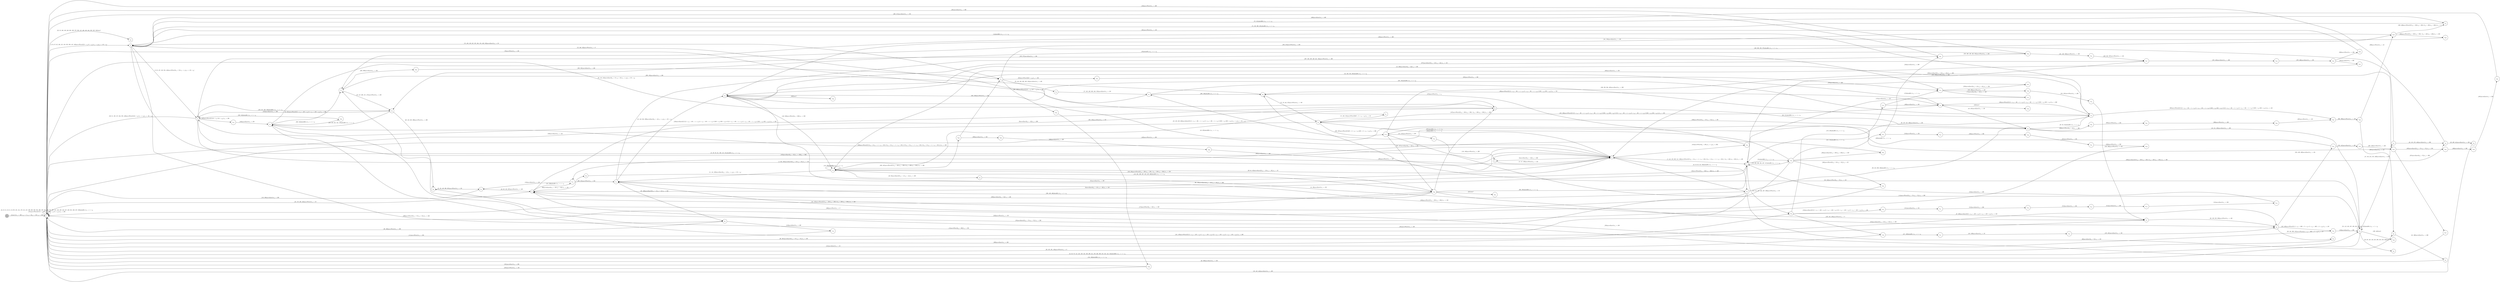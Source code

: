 digraph EFSM{
  graph [rankdir="LR", fontname="Latin Modern Math"];
  node [color="black", fillcolor="white", shape="circle", style="filled", fontname="Latin Modern Math"];
  edge [fontname="Latin Modern Math"];

  s0[fillcolor="gray", label=<s<sub>0</sub>>];
  s1[label=<s<sub>1</sub>>];
  s2[label=<s<sub>2</sub>>];
  s3[label=<s<sub>3</sub>>];
  s4[label=<s<sub>4</sub>>];
  s5[label=<s<sub>5</sub>>];
  s7[label=<s<sub>7</sub>>];
  s8[label=<s<sub>8</sub>>];
  s9[label=<s<sub>9</sub>>];
  s10[label=<s<sub>10</sub>>];
  s11[label=<s<sub>11</sub>>];
  s12[label=<s<sub>12</sub>>];
  s13[label=<s<sub>13</sub>>];
  s16[label=<s<sub>16</sub>>];
  s17[label=<s<sub>17</sub>>];
  s18[label=<s<sub>18</sub>>];
  s19[label=<s<sub>19</sub>>];
  s20[label=<s<sub>20</sub>>];
  s21[label=<s<sub>21</sub>>];
  s26[label=<s<sub>26</sub>>];
  s27[label=<s<sub>27</sub>>];
  s28[label=<s<sub>28</sub>>];
  s29[label=<s<sub>29</sub>>];
  s32[label=<s<sub>32</sub>>];
  s40[label=<s<sub>40</sub>>];
  s44[label=<s<sub>44</sub>>];
  s45[label=<s<sub>45</sub>>];
  s46[label=<s<sub>46</sub>>];
  s47[label=<s<sub>47</sub>>];
  s48[label=<s<sub>48</sub>>];
  s49[label=<s<sub>49</sub>>];
  s56[label=<s<sub>56</sub>>];
  s57[label=<s<sub>57</sub>>];
  s60[label=<s<sub>60</sub>>];
  s61[label=<s<sub>61</sub>>];
  s64[label=<s<sub>64</sub>>];
  s71[label=<s<sub>71</sub>>];
  s73[label=<s<sub>73</sub>>];
  s75[label=<s<sub>75</sub>>];
  s76[label=<s<sub>76</sub>>];
  s77[label=<s<sub>77</sub>>];
  s90[label=<s<sub>90</sub>>];
  s97[label=<s<sub>97</sub>>];
  s110[label=<s<sub>110</sub>>];
  s114[label=<s<sub>114</sub>>];
  s115[label=<s<sub>115</sub>>];
  s120[label=<s<sub>120</sub>>];
  s126[label=<s<sub>126</sub>>];
  s132[label=<s<sub>132</sub>>];
  s151[label=<s<sub>151</sub>>];
  s160[label=<s<sub>160</sub>>];
  s163[label=<s<sub>163</sub>>];
  s172[label=<s<sub>172</sub>>];
  s173[label=<s<sub>173</sub>>];
  s174[label=<s<sub>174</sub>>];
  s176[label=<s<sub>176</sub>>];
  s187[label=<s<sub>187</sub>>];
  s190[label=<s<sub>190</sub>>];
  s191[label=<s<sub>191</sub>>];
  s199[label=<s<sub>199</sub>>];
  s204[label=<s<sub>204</sub>>];
  s207[label=<s<sub>207</sub>>];
  s221[label=<s<sub>221</sub>>];
  s233[label=<s<sub>233</sub>>];
  s254[label=<s<sub>254</sub>>];
  s255[label=<s<sub>255</sub>>];
  s256[label=<s<sub>256</sub>>];
  s257[label=<s<sub>257</sub>>];
  s278[label=<s<sub>278</sub>>];
  s282[label=<s<sub>282</sub>>];
  s284[label=<s<sub>284</sub>>];
  s303[label=<s<sub>303</sub>>];
  s315[label=<s<sub>315</sub>>];
  s322[label=<s<sub>322</sub>>];
  s326[label=<s<sub>326</sub>>];
  s333[label=<s<sub>333</sub>>];
  s335[label=<s<sub>335</sub>>];
  s336[label=<s<sub>336</sub>>];
  s365[label=<s<sub>365</sub>>];
  s366[label=<s<sub>366</sub>>];
  s377[label=<s<sub>377</sub>>];
  s378[label=<s<sub>378</sub>>];
  s379[label=<s<sub>379</sub>>];
  s380[label=<s<sub>380</sub>>];
  s385[label=<s<sub>385</sub>>];
  s389[label=<s<sub>389</sub>>];
  s390[label=<s<sub>390</sub>>];
  s394[label=<s<sub>394</sub>>];
  s395[label=<s<sub>395</sub>>];
  s396[label=<s<sub>396</sub>>];
  s417[label=<s<sub>417</sub>>];
  s418[label=<s<sub>418</sub>>];
  s431[label=<s<sub>431</sub>>];
  s467[label=<s<sub>467</sub>>];
  s474[label=<s<sub>474</sub>>];
  s495[label=<s<sub>495</sub>>];
  s496[label=<s<sub>496</sub>>];
  s497[label=<s<sub>497</sub>>];
  s510[label=<s<sub>510</sub>>];
  s511[label=<s<sub>511</sub>>];
  s512[label=<s<sub>512</sub>>];
  s513[label=<s<sub>513</sub>>];
  s514[label=<s<sub>514</sub>>];
  s515[label=<s<sub>515</sub>>];
  s519[label=<s<sub>519</sub>>];
  s520[label=<s<sub>520</sub>>];
  s521[label=<s<sub>521</sub>>];
  s522[label=<s<sub>522</sub>>];

  s0->s1[label=<<i> [1]start:2/o<sub>1</sub> := 200, o<sub>2</sub> := 3, o<sub>3</sub> := 0&#91;r<sub>3</sub> := 150, r<sub>2</sub> := 250&#93;</i>>];
  s4->s5[label=<<i> [5]moveEast:0&#91;r<sub>3</sub> &gt; -33&#93;/o<sub>1</sub> := 200</i>>];
  s7->s8[label=<<i> [8]moveEast:0&#91;r<sub>3</sub> &gt; -33, r<sub>3</sub> &gt; -33&#93;/o<sub>1</sub> := 150</i>>];
  s8->s9[label=<<i> [9]moveEast:0&#91;r<sub>3</sub> &gt; -33&#93;/o<sub>1</sub> := 200</i>>];
  s10->s11[label=<<i> [11, 141, 223]moveEast:0&#91;r<sub>3</sub> &gt; -2&#93;/o<sub>1</sub> := r<sub>2</sub>&#91;r<sub>2</sub> := 50 + r<sub>2</sub>&#93;</i>>];
  s12->s13[label=<<i> [13, 330]moveEast:0&#91;r<sub>3</sub> &gt; 46&#93;/o<sub>1</sub> := 400</i>>];
  s13->s2[label=<<i> [14]shieldHit:1/o<sub>1</sub> := -1 + i<sub>0</sub></i>>];
  s2->s4[label=<<i> [15, 38, 83, 211, 382, 413, 451]alienHit:1/o<sub>1</sub> := 1 + i<sub>0</sub></i>>];
  s16->s17[label=<<i> [17]moveWest:0&#91;r<sub>2</sub> &gt; 302&#93;/o<sub>1</sub> := 350</i>>];
  s17->s18[label=<<i> [18, 281]moveWest:0&#91;!(2 &times; r<sub>3</sub> &gt; -150 + r<sub>2</sub>&or;2 &times; r<sub>3</sub> &gt; -150 + r<sub>2</sub>)&#93;/o<sub>1</sub> := 300</i>>];
  s1->s26[label=<<i> [26, 267]moveEast:0&#91;!(r<sub>3</sub> &gt; 75&or;r<sub>3</sub> &gt; 75)&#93;/o<sub>1</sub> := 100</i>>];
  s26->s27[label=<<i> [27, 268]moveEast:0&#91;!(2 &times; r<sub>3</sub> &gt; -150 + r<sub>2</sub>&or;2 &times; r<sub>3</sub> &gt; -150 + r<sub>2</sub>)&#93;/o<sub>1</sub> := 150</i>>];
  s10->s40[label=<<i> [40, 85]moveEast:0&#91;!(r<sub>3</sub> &gt; -2&or;r<sub>3</sub> &gt; -2)&#93;/o<sub>1</sub> := 100</i>>];
  s40->s16[label=<<i> [41, 86]moveEast:0/o<sub>1</sub> := 150</i>>];
  s16->s4[label=<<i> [42]moveWest:0&#91;!(r<sub>2</sub> &gt; 302&or;r<sub>2</sub> &gt; 302)&#93;/o<sub>1</sub> := 100</i>>];
  s4->s12[label=<<i> [43, 325]shieldHit:1/o<sub>1</sub> := -1 + i<sub>0</sub></i>>];
  s12->s44[label=<<i> [44, 162, 164, 225]alienHit:1/o<sub>1</sub> := 1 + i<sub>0</sub></i>>];
  s44->s45[label=<<i> [45, 437]moveEast:0/o<sub>1</sub> := 150</i>>];
  s46->s56[label=<<i> [56, 243]moveWest:0&#91;r<sub>3</sub> &gt; 75&#93;/o<sub>1</sub> := 150</i>>];
  s57->s4[label=<<i> [58]shieldHit:1/o<sub>1</sub> := -1 + i<sub>0</sub></i>>];
  s16->s60[label=<<i> [60]moveEast:0&#91;r<sub>3</sub> &gt; 75&#93;/o<sub>1</sub> := 150</i>>];
  s60->s61[label=<<i> [61, 368]moveEast:0/o<sub>1</sub> := 200</i>>];
  s61->s1[label=<<i> [62, 369]moveEast:0/o<sub>1</sub> := 250</i>>];
  s9->s45[label=<<i> [66, 311]shieldHit:1/o<sub>1</sub> := -1 + i<sub>0</sub></i>>];
  s13->s44[label=<<i> [68]moveWest:0&#91;!(!(2 &times; r<sub>3</sub> &gt; -96 + -1 &times; r<sub>2</sub>&or;2 &times; r<sub>3</sub> &gt; -96 + -1 &times; r<sub>2</sub>)&or;!(350 &gt; r<sub>2</sub>&or;350 &gt; r<sub>2</sub>))&#93;/o<sub>1</sub> := 200</i>>];
  s44->s56[label=<<i> [69]moveWest:0&#91;!(!(2 &times; r<sub>3</sub> &gt; -96 + -1 &times; r<sub>2</sub>&or;2 &times; r<sub>3</sub> &gt; -96 + -1 &times; r<sub>2</sub>)&or;!(350 &gt; r<sub>2</sub>&or;350 &gt; r<sub>2</sub>))&#93;/o<sub>1</sub> := 150</i>>];
  s56->s57[label=<<i> [57, 70, 244, 537]moveWest:0/o<sub>1</sub> := 100</i>>];
  s2->s73[label=<<i> [73, 101]shieldHit:1/o<sub>1</sub> := -1 + i<sub>0</sub></i>>];
  s77->s1[label=<<i> [78]moveWest:0/o<sub>1</sub> := 100</i>>];
  s4->s10[label=<<i> [39, 84, 452]moveEast:0&#91;!(r<sub>3</sub> &gt; -33&or;r<sub>3</sub> &gt; -33)&#93;/o<sub>1</sub> := 50</i>>];
  s16->s20[label=<<i> [87]moveEast:0&#91;!(r<sub>3</sub> &gt; 75&or;r<sub>3</sub> &gt; 75)&#93;/o<sub>1</sub> := 200</i>>];
  s8->s90[label=<<i> [90]moveEast:0&#91;!(r<sub>3</sub> &gt; -33&or;r<sub>3</sub> &gt; -33)&#93;/o<sub>1</sub> := 150</i>>];
  s90->s4[label=<<i> [91]moveEast:0/o<sub>1</sub> := 200</i>>];
  s4->s16[label=<<i> [16, 59, 92, 212, 392]alienHit:1/o<sub>1</sub> := 1 + i<sub>0</sub></i>>];
  s7->s11[label=<<i> [96, 108]moveEast:0&#91;!(r<sub>3</sub> &gt; -33&or;r<sub>3</sub> &gt; -33)&#93;/o<sub>1</sub> := 300</i>>];
  s11->s97[label=<<i> [97, 109]moveEast:0&#91;!(r<sub>3</sub> &gt; -2&or;r<sub>3</sub> &gt; -2)&#93;/o<sub>1</sub> := 350</i>>];
  s97->s1[label=<<i> [98, 500]moveWest:0/o<sub>1</sub> := 300</i>>];
  s97->s110[label=<<i> [110]moveEast:0/o<sub>1</sub> := 400</i>>];
  s110->s1[label=<<i> [111]moveWest:0/o<sub>1</sub> := 350</i>>];
  s46->s114[label=<<i> [114]moveWest:0&#91;!(r<sub>3</sub> &gt; 75&or;r<sub>3</sub> &gt; 75)&#93;/o<sub>1</sub> := 300</i>>];
  s114->s115[label=<<i> [115, 167]moveWest:0/o<sub>1</sub> := 250</i>>];
  s115->s5[label=<<i> [116, 168]moveWest:0/o<sub>1</sub> := 200</i>>];
  s5->s4[label=<<i> [6, 117, 169]moveWest:0/o<sub>1</sub> := 150</i>>];
  s4->s7[label=<<i> [7, 118, 170, 383, 414, 486]moveWest:0&#91;!(!(r<sub>3</sub> &gt; 2&or;r<sub>2</sub> + -1 &times; r<sub>3</sub> &gt; 251)&or;!(r<sub>3</sub> &gt; 2&or;r<sub>2</sub> + -1 &times; r<sub>3</sub> &gt; 251)), !(r<sub>3</sub> &gt; 201&or;r<sub>3</sub> &gt; 201)&#93;/o<sub>1</sub> := 100</i>>];
  s26->s120[label=<<i> [120, 416, 488]moveWest:0/o<sub>1</sub> := 0</i>>];
  s120->s1[label=<<i> [121]moveEast:0/o<sub>1</sub> := 50</i>>];
  s1->s9[label=<<i> [65, 124, 218]moveEast:0&#91;r<sub>3</sub> &gt; 75, r<sub>3</sub> &gt; 75&#93;/o<sub>1</sub> := r<sub>2</sub>&#91;r<sub>2</sub> := 50 + r<sub>2</sub>&#93;</i>>];
  s10->s126[label=<<i> [126, 294]moveWest:0&#91;!(r<sub>2</sub> &gt; 350&or;r<sub>2</sub> &gt; 350), !(r<sub>2</sub> &gt; 350&or;r<sub>2</sub> &gt; 350)&#93;/o<sub>1</sub> := 250</i>>];
  s126->s9[label=<<i> [127]moveWest:0&#91;!(r<sub>2</sub> &gt; 350&or;r<sub>2</sub> &gt; 350), !(r<sub>2</sub> &gt; 350&or;r<sub>2</sub> &gt; 350)&#93;/o<sub>1</sub> := 200</i>>];
  s9->s3[label=<<i> [128]moveEast:0&#91;!(!(!(2 &times; r<sub>3</sub> &gt; -96 + -1 &times; r<sub>2</sub>&or;2 &times; r<sub>3</sub> &gt; -96 + -1 &times; r<sub>2</sub>)&or;!(350 &gt; r<sub>2</sub>&or;350 &gt; r<sub>2</sub>))&or;!(!(2 &times; r<sub>3</sub> &gt; -96 + -1 &times; r<sub>2</sub>&or;2 &times; r<sub>3</sub> &gt; -96 + -1 &times; r<sub>2</sub>)&or;!(350 &gt; r<sub>2</sub>&or;350 &gt; r<sub>2</sub>)))&#93;/o<sub>1</sub> := 250</i>>];
  s3->s19[label=<<i> [129, 275, 320, 340]shieldHit:1/o<sub>1</sub> := -1 + i<sub>0</sub></i>>];
  s17->s28[label=<<i> [131, 479]moveWest:0&#91;!(!(2 &times; r<sub>3</sub> &gt; -150 + r<sub>2</sub>&or;2 &times; r<sub>3</sub> &gt; -150 + r<sub>2</sub>)&or;!(2 &times; r<sub>3</sub> &gt; -150 + r<sub>2</sub>&or;2 &times; r<sub>3</sub> &gt; -150 + r<sub>2</sub>))&#93;/o<sub>1</sub> := 200</i>>];
  s28->s132[label=<<i> [132, 480]moveWest:0&#91;!(-2 &times; r<sub>3</sub> &gt; -902 + 2 &times; r<sub>2</sub>&or;-2 &times; r<sub>3</sub> &gt; -902 + 2 &times; r<sub>2</sub>)&#93;/o<sub>1</sub> := 150</i>>];
  s132->s46[label=<<i> [133]moveEast:0/o<sub>1</sub> := 200</i>>];
  s46->s1[label=<<i> [134, 526]shieldHit:1/o<sub>1</sub> := -1 + i<sub>0</sub></i>>];
  s2->s3[label=<<i> [3, 35, 137, 156, 354, 448]moveWest:0&#91;r<sub>3</sub> &gt; 75&#93;/o<sub>1</sub> := r<sub>3</sub>&#91;r<sub>3</sub> := -50 + r<sub>3</sub>&#93;</i>>];
  s12->s10[label=<<i> [143, 332]moveWest:0&#91;r<sub>2</sub> &gt; 250&#93;/o<sub>1</sub> := 350</i>>];
  s10->s10[label=<<i> [144, 200]shieldHit:1/o<sub>1</sub> := -1 + i<sub>0</sub></i>>];
  s126->s18[label=<<i> [146, 470]moveWest:0&#91;!(!(r<sub>2</sub> &gt; 350&or;r<sub>2</sub> &gt; 350)&or;!(r<sub>2</sub> &gt; 350&or;r<sub>2</sub> &gt; 350))&#93;/o<sub>1</sub> := 300</i>>];
  s8->s151[label=<<i> [151, 230]alienHit:1/o<sub>1</sub> := 1 + i<sub>0</sub></i>>];
  s151->s21[label=<<i> [152]moveEast:0/o<sub>1</sub> := 150</i>>];
  s21->s1[label=<<i> [153, 308]moveEast:0/o<sub>1</sub> := 200</i>>];
  s3->s1[label=<<i> [36, 81, 138, 157, 344, 355, 449]moveWest:0&#91;124 &gt; r<sub>3</sub>&#93;/o<sub>1</sub> := r<sub>3</sub>&#91;r<sub>3</sub> := -50 + r<sub>3</sub>&#93;</i>>];
  s160->s12[label=<<i> [161, 376]moveEast:0/o<sub>1</sub> := 100</i>>];
  s44->s163[label=<<i> [163]win:0</i>>];
  s44->s57[label=<<i> [165, 226]moveWest:0&#91;!(!(!(2 &times; r<sub>3</sub> &gt; -96 + -1 &times; r<sub>2</sub>&or;2 &times; r<sub>3</sub> &gt; -96 + -1 &times; r<sub>2</sub>)&or;!(350 &gt; r<sub>2</sub>&or;350 &gt; r<sub>2</sub>))&or;!(!(2 &times; r<sub>3</sub> &gt; -96 + -1 &times; r<sub>2</sub>&or;2 &times; r<sub>3</sub> &gt; -96 + -1 &times; r<sub>2</sub>)&or;!(350 &gt; r<sub>2</sub>&or;350 &gt; r<sub>2</sub>)))&#93;/o<sub>1</sub> := 350</i>>];
  s57->s114[label=<<i> [166, 227]moveWest:0&#91;!(849 &gt; 2 &times; r<sub>2</sub> + r<sub>3</sub>&or;849 &gt; 2 &times; r<sub>2</sub> + r<sub>3</sub>)&#93;/o<sub>1</sub> := 300</i>>];
  s7->s26[label=<<i> [119, 171, 415, 434, 487, 509]moveWest:0/o<sub>1</sub> := 50</i>>];
  s26->s172[label=<<i> [172, 435]alienHit:1/o<sub>1</sub> := 1 + i<sub>0</sub></i>>];
  s172->s173[label=<<i> [173]alienHit:1/o<sub>1</sub> := 1 + i<sub>0</sub></i>>];
  s173->s174[label=<<i> [174]moveEast:0&#91;r<sub>3</sub> &gt; 53&#93;/o<sub>1</sub> := 100</i>>];
  s174->s7[label=<<i> [175]moveEast:0/o<sub>1</sub> := 150</i>>];
  s176->s8[label=<<i> [177]moveWest:0&#91;r<sub>3</sub> &gt; 53&#93;/o<sub>1</sub> := 100</i>>];
  s8->s1[label=<<i> [23, 178, 238, 482]moveWest:0/o<sub>1</sub> := 50</i>>];
  s48->s3[label=<<i> [186, 274]moveWest:0/o<sub>1</sub> := 250</i>>];
  s3->s187[label=<<i> [187]moveWest:0&#91;!(124 &gt; r<sub>3</sub>&or;124 &gt; r<sub>3</sub>)&#93;/o<sub>1</sub> := 200</i>>];
  s187->s17[label=<<i> [188]moveEast:0/o<sub>1</sub> := 250</i>>];
  s17->s173[label=<<i> [189, 277]moveEast:0/o<sub>1</sub> := 300</i>>];
  s173->s190[label=<<i> [190, 286]moveWest:0/o<sub>1</sub> := 250</i>>];
  s190->s191[label=<<i> [191, 287]moveWest:0/o<sub>1</sub> := 200</i>>];
  s191->s27[label=<<i> [192, 288]moveWest:0/o<sub>1</sub> := 150</i>>];
  s46->s199[label=<<i> [199, 446]win:0</i>>];
  s126->s7[label=<<i> [202, 295]shieldHit:1/o<sub>1</sub> := -1 + i<sub>0</sub></i>>];
  s176->s204[label=<<i> [204]moveEast:0&#91;!(r<sub>2</sub> &gt; 350&or;r<sub>2</sub> &gt; 350)&#93;/o<sub>1</sub> := 350</i>>];
  s204->s151[label=<<i> [205]moveEast:0/o<sub>1</sub> := 400</i>>];
  s151->s11[label=<<i> [206, 231]moveWest:0/o<sub>1</sub> := 350</i>>];
  s207->s1[label=<<i> [208, 317]moveEast:0/o<sub>1</sub> := 350</i>>];
  s46->s47[label=<<i> [47, 184, 215, 272, 439]moveEast:0/o<sub>1</sub> := 250</i>>];
  s47->s1[label=<<i> [216]moveWest:0/o<sub>1</sub> := 200</i>>];
  s126->s221[label=<<i> [221]win:0</i>>];
  s9->s10[label=<<i> [10, 125, 219, 222]moveEast:0&#91;!(!(2 &times; r<sub>3</sub> &gt; -96 + -1 &times; r<sub>2</sub>&or;2 &times; r<sub>3</sub> &gt; -96 + -1 &times; r<sub>2</sub>)&or;!(350 &gt; r<sub>2</sub>&or;350 &gt; r<sub>2</sub>))&#93;/o<sub>1</sub> := r<sub>2</sub>&#91;r<sub>2</sub> := 50 + r<sub>2</sub>&#93;</i>>];
  s11->s12[label=<<i> [12, 142, 224, 329]moveEast:0&#91;r<sub>3</sub> &gt; -2&#93;/o<sub>1</sub> := r<sub>2</sub>&#91;r<sub>2</sub> := 50 + r<sub>2</sub>&#93;</i>>];
  s114->s126[label=<<i> [228, 427]moveEast:0&#91;r<sub>3</sub> &gt; 53&#93;/o<sub>1</sub> := 350</i>>];
  s126->s8[label=<<i> [229]moveEast:0&#91;r<sub>3</sub> &gt; 53&#93;/o<sub>1</sub> := 400</i>>];
  s11->s207[label=<<i> [207, 232, 259, 429, 461, 504]moveWest:0/o<sub>1</sub> := 300</i>>];
  s233->s19[label=<<i> [234]alienHit:1/o<sub>1</sub> := 1 + i<sub>0</sub></i>>];
  s20->s21[label=<<i> [21, 88, 149, 236, 307]moveWest:0/o<sub>1</sub> := 150</i>>];
  s21->s8[label=<<i> [22, 89, 150, 237]moveWest:0/o<sub>1</sub> := 100</i>>];
  s57->s71[label=<<i> [71, 245, 531]moveWest:0&#91;849 &gt; 2 &times; r<sub>2</sub> + r<sub>3</sub>&#93;/o<sub>1</sub> := 50</i>>];
  s71->s2[label=<<i> [72, 246, 532]moveWest:0/o<sub>1</sub> := 0</i>>];
  s12->s27[label=<<i> [252]moveWest:0&#91;!(r<sub>2</sub> &gt; 250&or;r<sub>2</sub> &gt; 250)&#93;/o<sub>1</sub> := 150</i>>];
  s27->s28[label=<<i> [28, 193, 253, 289]moveWest:0/o<sub>1</sub> := 100</i>>];
  s28->s254[label=<<i> [254, 420, 492]moveEast:0/o<sub>1</sub> := 150</i>>];
  s254->s255[label=<<i> [255, 421]moveEast:0/o<sub>1</sub> := 200</i>>];
  s255->s256[label=<<i> [256, 422]moveEast:0/o<sub>1</sub> := 250</i>>];
  s256->s257[label=<<i> [257]moveEast:0&#91;r<sub>3</sub> &gt; 75&#93;/o<sub>1</sub> := 300</i>>];
  s257->s11[label=<<i> [258]moveEast:0/o<sub>1</sub> := 350</i>>];
  s233->s1[label=<<i> [261]moveEast:0/o<sub>1</sub> := 300</i>>];
  s27->s1[label=<<i> [269]moveEast:0/o<sub>1</sub> := 200</i>>];
  s173->s278[label=<<i> [278]moveEast:0&#91;!(r<sub>3</sub> &gt; 53&or;r<sub>3</sub> &gt; 53)&#93;/o<sub>1</sub> := 350</i>>];
  s278->s4[label=<<i> [279]moveEast:0/o<sub>1</sub> := 400</i>>];
  s4->s17[label=<<i> [280]moveWest:0&#91;!(!(!(r<sub>3</sub> &gt; 2&or;r<sub>2</sub> + -1 &times; r<sub>3</sub> &gt; 251)&or;!(r<sub>3</sub> &gt; 2&or;r<sub>2</sub> + -1 &times; r<sub>3</sub> &gt; 251))&or;!(!(r<sub>3</sub> &gt; 2&or;r<sub>2</sub> + -1 &times; r<sub>3</sub> &gt; 251)&or;!(r<sub>3</sub> &gt; 2&or;r<sub>2</sub> + -1 &times; r<sub>3</sub> &gt; 251)))&#93;/o<sub>1</sub> := 350</i>>];
  s18->s282[label=<<i> [282, 300]moveEast:0/o<sub>1</sub> := 350</i>>];
  s282->s75[label=<<i> [283, 301]moveEast:0/o<sub>1</sub> := 400</i>>];
  s75->s284[label=<<i> [284]moveWest:0&#91;347 &gt; r<sub>2</sub>&#93;/o<sub>1</sub> := 350</i>>];
  s284->s173[label=<<i> [285]moveWest:0/o<sub>1</sub> := 300</i>>];
  s28->s29[label=<<i> [29, 194, 290, 455]moveWest:0&#91;-2 &times; r<sub>3</sub> &gt; -902 + 2 &times; r<sub>2</sub>&#93;/o<sub>1</sub> := 50</i>>];
  s29->s1[label=<<i> [30, 195, 291, 456]moveWest:0/o<sub>1</sub> := 0</i>>];
  s7->s176[label=<<i> [176, 203, 296, 384, 407, 517]alienHit:1/o<sub>1</sub> := 1 + i<sub>0</sub></i>>];
  s176->s77[label=<<i> [297]shieldHit:1/o<sub>1</sub> := -1 + i<sub>0</sub></i>>];
  s56->s18[label=<<i> [299, 476]moveEast:0/o<sub>1</sub> := 300</i>>];
  s160->s303[label=<<i> [303]moveWest:0&#91;!(r<sub>2</sub> &gt; 350&or;r<sub>2</sub> &gt; 350), !(r<sub>2</sub> &gt; 403&or;r<sub>2</sub> &gt; 403)&#93;/o<sub>1</sub> := 350</i>>];
  s303->s18[label=<<i> [304]moveWest:0/o<sub>1</sub> := 300</i>>];
  s18->s19[label=<<i> [19, 147, 305, 471, 477]moveWest:0/o<sub>1</sub> := 250</i>>];
  s19->s20[label=<<i> [20, 148, 235, 306]moveWest:0/o<sub>1</sub> := 200</i>>];
  s46->s64[label=<<i> [64, 80, 123, 140, 210, 293, 310, 319, 346]lose:0</i>>];
  s45->s13[label=<<i> [67, 94, 312]alienHit:1/o<sub>1</sub> := 1 + i<sub>0</sub></i>>];
  s7->s176[label=<<i> [314]shieldHit:1/o<sub>1</sub> := -1 + i<sub>0</sub></i>>];
  s176->s315[label=<<i> [315, 518]alienHit:1/o<sub>1</sub> := 1 + i<sub>0</sub></i>>];
  s315->s207[label=<<i> [316]moveEast:0/o<sub>1</sub> := 300</i>>];
  s17->s322[label=<<i> [322, 342]shieldHit:1/o<sub>1</sub> := -1 + i<sub>0</sub></i>>];
  s322->s3[label=<<i> [323, 343]alienHit:1/o<sub>1</sub> := 1 + i<sub>0</sub></i>>];
  s12->s326[label=<<i> [326]lose:0</i>>];
  s13->s12[label=<<i> [251, 331]alienHit:1/o<sub>1</sub> := 1 + i<sub>0</sub></i>>];
  s10->s333[label=<<i> [333, 347]moveWest:0&#91;!(!(r<sub>2</sub> &gt; 350&or;r<sub>2</sub> &gt; 350)&or;!(r<sub>2</sub> &gt; 350&or;r<sub>2</sub> &gt; 350))&#93;/o<sub>1</sub> := 300</i>>];
  s333->s75[label=<<i> [334, 348]moveWest:0/o<sub>1</sub> := 250</i>>];
  s75->s335[label=<<i> [335, 349]moveWest:0&#91;!(347 &gt; r<sub>2</sub>&or;347 &gt; r<sub>2</sub>)&#93;/o<sub>1</sub> := 200</i>>];
  s335->s336[label=<<i> [336, 350]moveWest:0/o<sub>1</sub> := 150</i>>];
  s336->s1[label=<<i> [337]moveWest:0/o<sub>1</sub> := 100</i>>];
  s19->s17[label=<<i> [130, 276, 321, 341, 478]alienHit:1/o<sub>1</sub> := 1 + i<sub>0</sub></i>>];
  s336->s1[label=<<i> [351]moveEast:0/o<sub>1</sub> := 200</i>>];
  s1->s2[label=<<i> [2, 34, 37, 82, 136, 155, 158, 353, 356, 447, 450]moveWest:0&#91;!(0 &gt; r<sub>3</sub>&or;0 &gt; r<sub>3</sub>)&#93;/o<sub>1</sub> := r<sub>3</sub>&#91;r<sub>3</sub> := -50 + r<sub>3</sub>&#93;</i>>];
  s75->s160[label=<<i> [160, 302, 358, 375]alienHit:1/o<sub>1</sub> := 1 + i<sub>0</sub></i>>];
  s160->s73[label=<<i> [359, 400]moveWest:0&#91;!(!(r<sub>2</sub> &gt; 350&or;r<sub>2</sub> &gt; 350)&or;!(r<sub>2</sub> &gt; 350&or;r<sub>2</sub> &gt; 350))&#93;/o<sub>1</sub> := 0</i>>];
  s73->s2[label=<<i> [74, 102, 360, 401]alienHit:1/o<sub>1</sub> := 1 + i<sub>0</sub></i>>];
  s77->s13[label=<<i> [106, 250, 364, 405]moveEast:0/o<sub>1</sub> := 200</i>>];
  s13->s365[label=<<i> [365]moveWest:0&#91;!(!(!(2 &times; r<sub>3</sub> &gt; -96 + -1 &times; r<sub>2</sub>&or;2 &times; r<sub>3</sub> &gt; -96 + -1 &times; r<sub>2</sub>)&or;!(350 &gt; r<sub>2</sub>&or;350 &gt; r<sub>2</sub>))&or;!(!(2 &times; r<sub>3</sub> &gt; -96 + -1 &times; r<sub>2</sub>&or;2 &times; r<sub>3</sub> &gt; -96 + -1 &times; r<sub>2</sub>)&or;!(350 &gt; r<sub>2</sub>&or;350 &gt; r<sub>2</sub>)))&#93;/o<sub>1</sub> := 150</i>>];
  s365->s366[label=<<i> [366, 398]moveWest:0/o<sub>1</sub> := 100</i>>];
  s366->s60[label=<<i> [367]moveEast:0/o<sub>1</sub> := 150</i>>];
  s1->s1[label=<<i> [371]moveWest:0&#91;!(!(0 &gt; r<sub>3</sub>&or;0 &gt; r<sub>3</sub>)&or;!(0 &gt; r<sub>3</sub>&or;0 &gt; r<sub>3</sub>))&#93;/o<sub>1</sub> := 200</i>>];
  s12->s377[label=<<i> [377]moveEast:0&#91;!(r<sub>3</sub> &gt; 46&or;r<sub>3</sub> &gt; 46)&#93;/o<sub>1</sub> := 150</i>>];
  s377->s378[label=<<i> [378, 465]moveEast:0/o<sub>1</sub> := 200</i>>];
  s378->s379[label=<<i> [379, 466]moveEast:0/o<sub>1</sub> := 250</i>>];
  s379->s380[label=<<i> [380]moveWest:0/o<sub>1</sub> := 200</i>>];
  s380->s2[label=<<i> [381]moveWest:0/o<sub>1</sub> := 150</i>>];
  s176->s385[label=<<i> [385]moveWest:0&#91;!(r<sub>3</sub> &gt; 53&or;r<sub>3</sub> &gt; 53)&#93;/o<sub>1</sub> := 50</i>>];
  s385->s1[label=<<i> [386]moveWest:0/o<sub>1</sub> := 0</i>>];
  s333->s389[label=<<i> [389]moveEast:0/o<sub>1</sub> := 350</i>>];
  s389->s390[label=<<i> [390]moveEast:0/o<sub>1</sub> := 400</i>>];
  s390->s4[label=<<i> [391]moveWest:0/o<sub>1</sub> := 350</i>>];
  s45->s394[label=<<i> [394]moveWest:0&#91;r<sub>3</sub> &gt; 53&#93;/o<sub>1</sub> := 300</i>>];
  s394->s395[label=<<i> [395]moveWest:0/o<sub>1</sub> := 250</i>>];
  s395->s396[label=<<i> [396]moveWest:0/o<sub>1</sub> := 200</i>>];
  s396->s365[label=<<i> [397]moveWest:0/o<sub>1</sub> := 150</i>>];
  s366->s160[label=<<i> [399]moveWest:0/o<sub>1</sub> := 50</i>>];
  s2->s75[label=<<i> [75, 103, 159, 247, 357, 361, 374, 402, 533]moveEast:0/o<sub>1</sub> := 50</i>>];
  s75->s76[label=<<i> [76, 104, 248, 362, 403, 534]moveEast:0/o<sub>1</sub> := 100</i>>];
  s76->s77[label=<<i> [77, 105, 249, 363, 404, 535]moveEast:0/o<sub>1</sub> := 150</i>>];
  s13->s7[label=<<i> [95, 107, 313, 406]moveEast:0/o<sub>1</sub> := 250</i>>];
  s176->s48[label=<<i> [408]moveEast:0&#91;!(!(r<sub>2</sub> &gt; 350&or;r<sub>2</sub> &gt; 350)&or;!(r<sub>2</sub> &gt; 350&or;r<sub>2</sub> &gt; 350))&#93;/o<sub>1</sub> := 300</i>>];
  s120->s417[label=<<i> [417, 489]alienHit:1/o<sub>1</sub> := 1 + i<sub>0</sub></i>>];
  s417->s418[label=<<i> [418, 490]moveEast:0/o<sub>1</sub> := 50</i>>];
  s418->s28[label=<<i> [419, 491]moveEast:0/o<sub>1</sub> := 100</i>>];
  s256->s1[label=<<i> [423]moveWest:0/o<sub>1</sub> := 200</i>>];
  s233->s431[label=<<i> [431, 463, 506]moveWest:0/o<sub>1</sub> := 200</i>>];
  s431->s377[label=<<i> [432, 464, 507]moveWest:0/o<sub>1</sub> := 150</i>>];
  s377->s7[label=<<i> [433, 508]moveWest:0/o<sub>1</sub> := 100</i>>];
  s172->s44[label=<<i> [436]moveEast:0/o<sub>1</sub> := 100</i>>];
  s45->s46[label=<<i> [46, 214, 438]moveEast:0/o<sub>1</sub> := 200</i>>];
  s47->s48[label=<<i> [48, 185, 273, 440]moveEast:0/o<sub>1</sub> := 300</i>>];
  s48->s49[label=<<i> [49, 409, 441]moveEast:0/o<sub>1</sub> := 350</i>>];
  s49->s1[label=<<i> [50, 410, 442]moveEast:0/o<sub>1</sub> := 400</i>>];
  s1->s46[label=<<i> [54, 63, 79, 112, 122, 139, 182, 196, 209, 241, 270, 292, 309, 318, 345, 444, 524]shieldHit:1/o<sub>1</sub> := -1 + i<sub>0</sub></i>>];
  s126->s28[label=<<i> [454]moveEast:0&#91;!(r<sub>3</sub> &gt; 53&or;r<sub>3</sub> &gt; 53)&#93;/o<sub>1</sub> := 100</i>>];
  s10->s126[label=<<i> [145, 201, 220, 327, 453, 459, 469]alienHit:1/o<sub>1</sub> := 1 + i<sub>0</sub></i>>];
  s126->s11[label=<<i> [328, 428, 460]alienHit:1/o<sub>1</sub> := 1 + i<sub>0</sub></i>>];
  s379->s467[label=<<i> [467]moveEast:0/o<sub>1</sub> := 300</i>>];
  s467->s10[label=<<i> [468]moveEast:0/o<sub>1</sub> := 350</i>>];
  s19->s3[label=<<i> [472]moveEast:0/o<sub>1</sub> := 300</i>>];
  s3->s4[label=<<i> [473]moveEast:0&#91;r<sub>3</sub> &gt; 53&#93;/o<sub>1</sub> := 350&#91;r<sub>3</sub> := 300&#93;</i>>];
  s4->s474[label=<<i> [474]moveWest:0&#91;r<sub>3</sub> &gt; 201&#93;/o<sub>1</sub> := r<sub>3</sub>&#91;r<sub>3</sub> := 250&#93;</i>>];
  s474->s56[label=<<i> [475]moveWest:0/o<sub>1</sub> := r<sub>3</sub></i>>];
  s132->s8[label=<<i> [481]moveWest:0/o<sub>1</sub> := 100</i>>];
  s3->s4[label=<<i> [4, 324, 485]moveEast:0&#91;!(r<sub>3</sub> &gt; 53&or;r<sub>3</sub> &gt; 53)&#93;/o<sub>1</sub> := 150</i>>];
  s254->s114[label=<<i> [493]alienHit:1/o<sub>1</sub> := 1 + i<sub>0</sub></i>>];
  s114->s256[label=<<i> [494]moveEast:0&#91;!(r<sub>3</sub> &gt; 53&or;r<sub>3</sub> &gt; 53)&#93;/o<sub>1</sub> := 200</i>>];
  s256->s495[label=<<i> [495]moveEast:0&#91;!(r<sub>3</sub> &gt; 75&or;r<sub>3</sub> &gt; 75)&#93;/o<sub>1</sub> := 250</i>>];
  s495->s496[label=<<i> [496]moveEast:0/o<sub>1</sub> := 300</i>>];
  s496->s497[label=<<i> [497]moveEast:0/o<sub>1</sub> := 350</i>>];
  s497->s2[label=<<i> [498]moveEast:0/o<sub>1</sub> := 400</i>>];
  s2->s97[label=<<i> [499]moveWest:0&#91;!(r<sub>3</sub> &gt; 75&or;r<sub>3</sub> &gt; 75)&#93;/o<sub>1</sub> := 350</i>>];
  s207->s233[label=<<i> [233, 260, 430, 462, 505]moveWest:0/o<sub>1</sub> := 250</i>>];
  s26->s510[label=<<i> [510]moveEast:0&#91;!(!(2 &times; r<sub>3</sub> &gt; -150 + r<sub>2</sub>&or;2 &times; r<sub>3</sub> &gt; -150 + r<sub>2</sub>)&or;!(2 &times; r<sub>3</sub> &gt; -150 + r<sub>2</sub>&or;2 &times; r<sub>3</sub> &gt; -150 + r<sub>2</sub>))&#93;/o<sub>1</sub> := 100</i>>];
  s510->s511[label=<<i> [511]moveEast:0/o<sub>1</sub> := 150</i>>];
  s511->s512[label=<<i> [512]moveEast:0/o<sub>1</sub> := 200</i>>];
  s512->s513[label=<<i> [513]moveEast:0/o<sub>1</sub> := 250</i>>];
  s513->s514[label=<<i> [514]moveEast:0/o<sub>1</sub> := 300</i>>];
  s514->s515[label=<<i> [515]moveEast:0/o<sub>1</sub> := 350</i>>];
  s515->s7[label=<<i> [516]moveEast:0/o<sub>1</sub> := 400</i>>];
  s315->s519[label=<<i> [519]moveWest:0/o<sub>1</sub> := 350</i>>];
  s519->s520[label=<<i> [520]moveWest:0/o<sub>1</sub> := 300</i>>];
  s520->s521[label=<<i> [521]moveWest:0/o<sub>1</sub> := 250</i>>];
  s521->s522[label=<<i> [522]moveWest:0/o<sub>1</sub> := 200</i>>];
  s522->s1[label=<<i> [523]moveWest:0/o<sub>1</sub> := 150</i>>];
  s46->s46[label=<<i> [55, 113, 183, 197, 198, 242, 271, 445, 525]alienHit:1/o<sub>1</sub> := 1 + i<sub>0</sub></i>>];
  s1->s1[label=<<i> [24, 25, 31, 33, 51, 52, 99, 135, 154, 179, 181, 217, 239, 262, 263, 264, 266, 338, 352, 370, 372, 387, 411, 424, 425, 443, 457, 483, 501, 502, 527, 539]alienHit:1/o<sub>1</sub> := 1 + i<sub>0</sub></i>>];
  s1->s32[label=<<i> [32, 53, 100, 180, 240, 265, 339, 373, 388, 412, 426, 458, 484, 503, 528, 540]win:0</i>>];
  s16->s45[label=<<i> [93, 213, 393, 529]alienHit:1/o<sub>1</sub> := 1 + i<sub>0</sub></i>>];
  s45->s57[label=<<i> [530]moveWest:0&#91;!(r<sub>3</sub> &gt; 53&or;r<sub>3</sub> &gt; 53)&#93;/o<sub>1</sub> := 100</i>>];
  s77->s56[label=<<i> [298, 536]alienHit:1/o<sub>1</sub> := 1 + i<sub>0</sub></i>>];
  s57->s1[label=<<i> [538]moveEast:0/o<sub>1</sub> := 150</i>>];
}